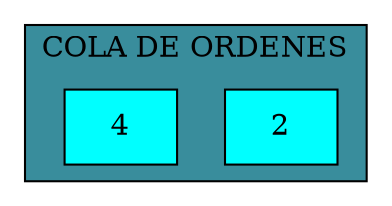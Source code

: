 graph L{node[shape = box fillcolor = "#FFEDBB" style  = filled]subgraph cluster_p{label= "COLA DE ORDENES"bgcolor = "#398D9C"edge [dir = "both"]orden1[label= "2", fillcolor ="cyan", group = 2 ];orden2[label= "4", fillcolor ="cyan", group = 2 ];}}